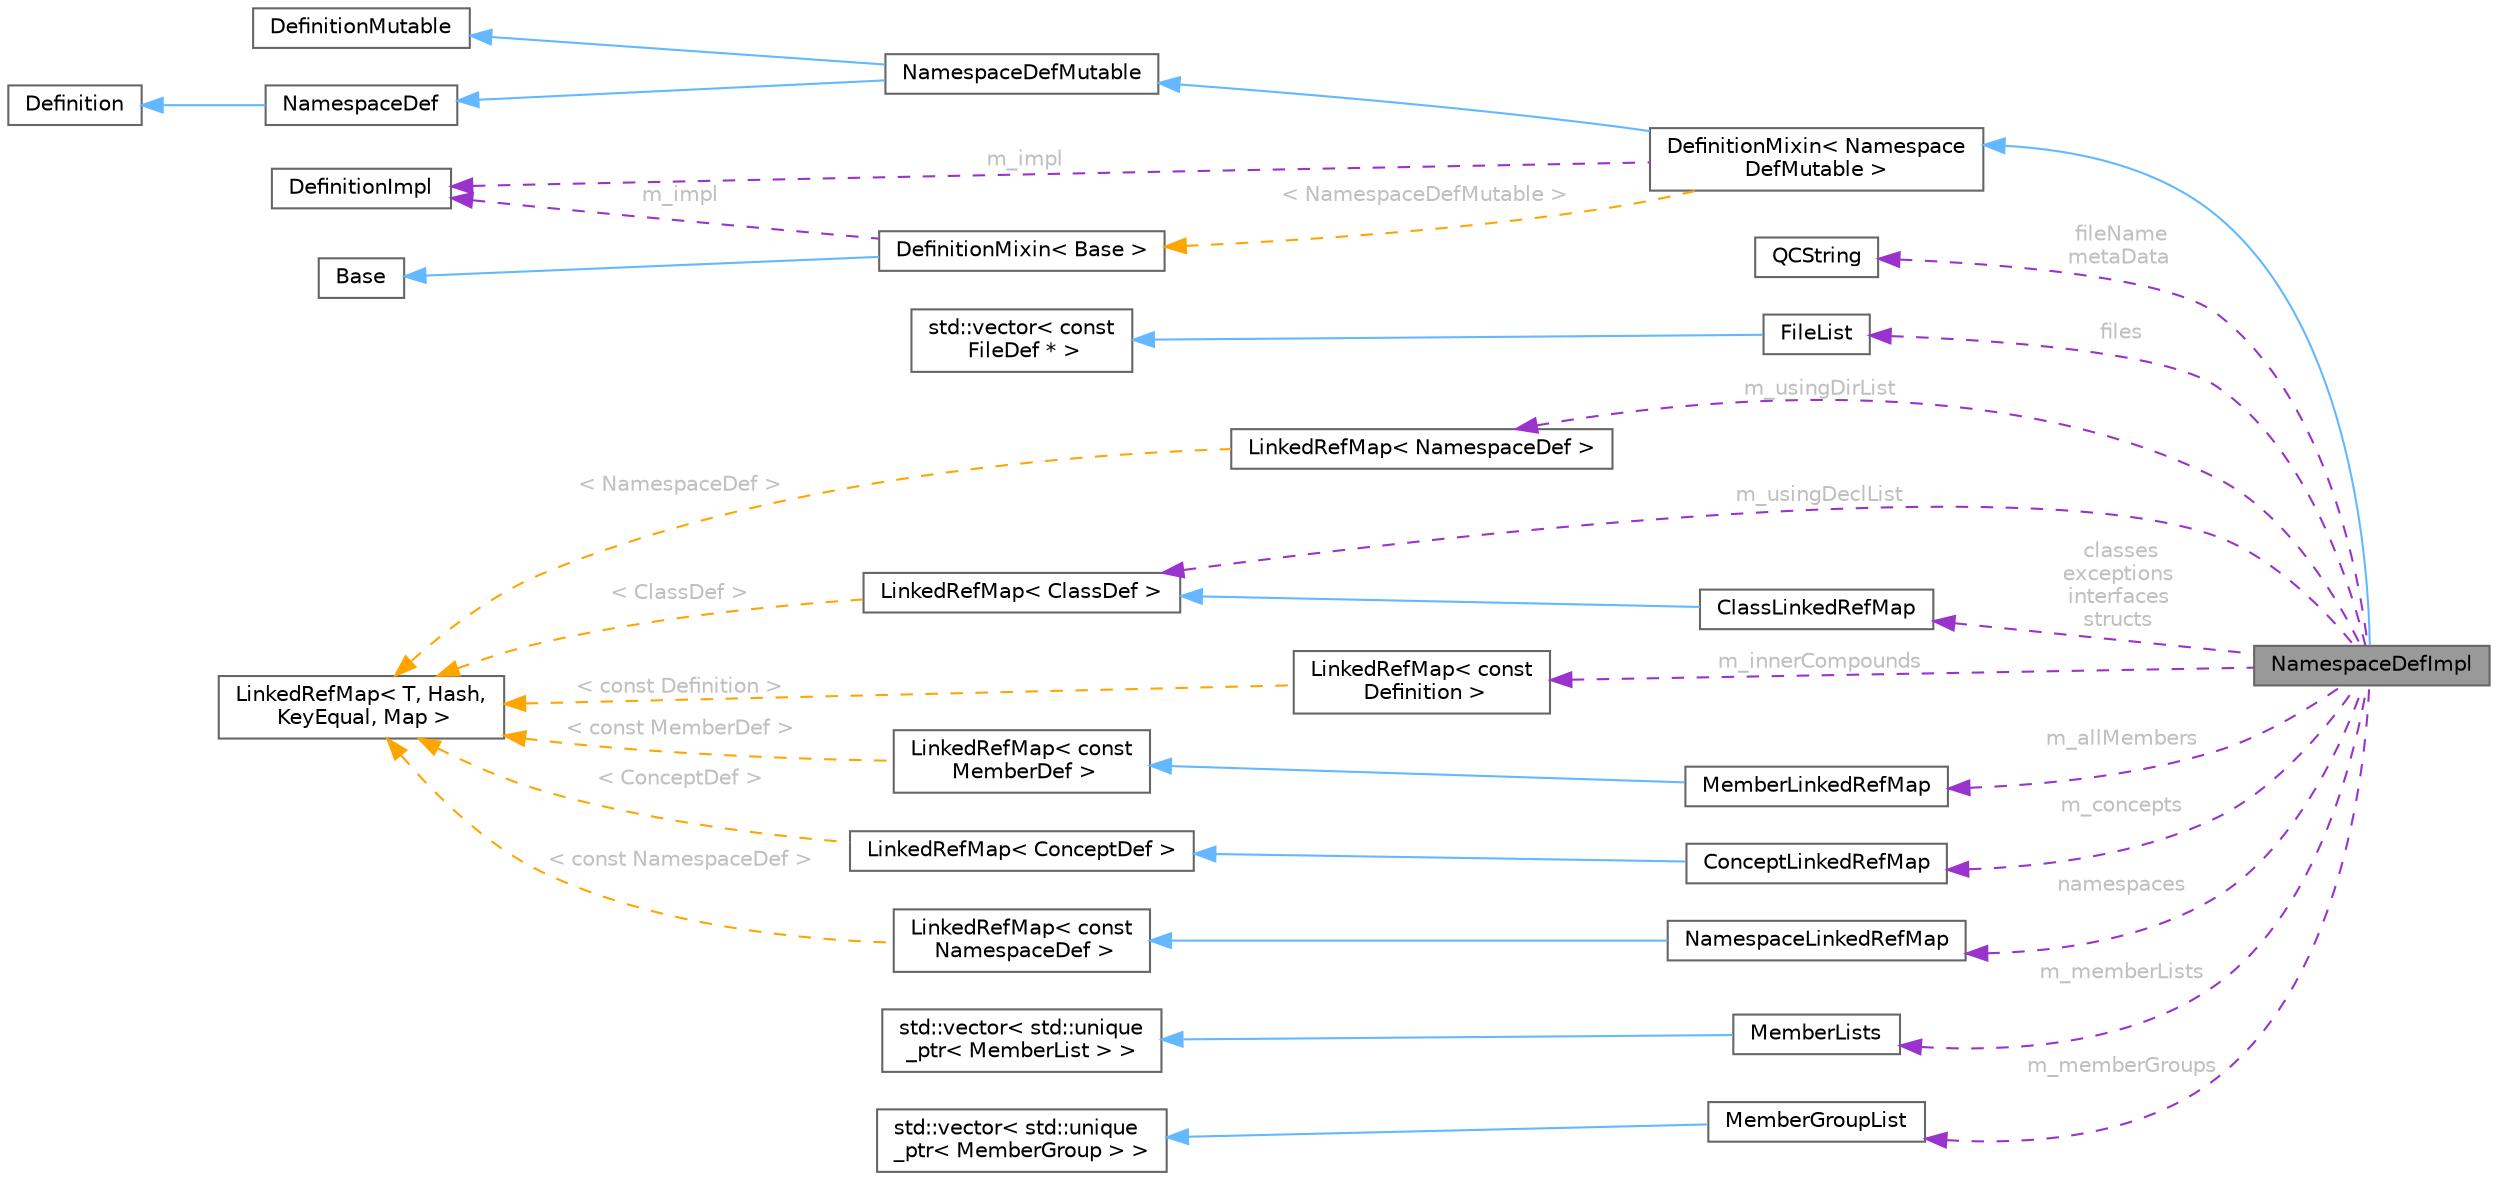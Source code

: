 digraph "NamespaceDefImpl"
{
 // INTERACTIVE_SVG=YES
 // LATEX_PDF_SIZE
  bgcolor="transparent";
  edge [fontname=Helvetica,fontsize=10,labelfontname=Helvetica,labelfontsize=10];
  node [fontname=Helvetica,fontsize=10,shape=box,height=0.2,width=0.4];
  rankdir="LR";
  Node1 [id="Node000001",label="NamespaceDefImpl",height=0.2,width=0.4,color="gray40", fillcolor="grey60", style="filled", fontcolor="black"];
  Node2 -> Node1 [id="edge1_Node000001_Node000002",dir="back",color="steelblue1",style="solid"];
  Node2 [id="Node000002",label="DefinitionMixin\< Namespace\lDefMutable \>",height=0.2,width=0.4,color="gray40", fillcolor="white", style="filled",URL="$dd/d10/class_definition_mixin.html",tooltip=" "];
  Node3 -> Node2 [id="edge2_Node000002_Node000003",dir="back",color="steelblue1",style="solid"];
  Node3 [id="Node000003",label="NamespaceDefMutable",height=0.2,width=0.4,color="gray40", fillcolor="white", style="filled",URL="$dd/dd5/class_namespace_def_mutable.html",tooltip=" "];
  Node4 -> Node3 [id="edge3_Node000003_Node000004",dir="back",color="steelblue1",style="solid"];
  Node4 [id="Node000004",label="DefinitionMutable",height=0.2,width=0.4,color="gray40", fillcolor="white", style="filled",URL="$d0/d46/class_definition_mutable.html",tooltip=" "];
  Node5 -> Node3 [id="edge4_Node000003_Node000005",dir="back",color="steelblue1",style="solid"];
  Node5 [id="Node000005",label="NamespaceDef",height=0.2,width=0.4,color="gray40", fillcolor="white", style="filled",URL="$d0/d07/class_namespace_def.html",tooltip="An abstract interface of a namespace symbol."];
  Node6 -> Node5 [id="edge5_Node000005_Node000006",dir="back",color="steelblue1",style="solid"];
  Node6 [id="Node000006",label="Definition",height=0.2,width=0.4,color="gray40", fillcolor="white", style="filled",URL="$d5/dcc/class_definition.html",tooltip="The common base class of all entity definitions found in the sources."];
  Node7 -> Node2 [id="edge6_Node000002_Node000007",dir="back",color="darkorchid3",style="dashed",label=" m_impl",fontcolor="grey" ];
  Node7 [id="Node000007",label="DefinitionImpl",height=0.2,width=0.4,color="gray40", fillcolor="white", style="filled",URL="$d3/ddf/class_definition_impl.html",tooltip=" "];
  Node8 -> Node2 [id="edge7_Node000002_Node000008",dir="back",color="orange",style="dashed",label=" \< NamespaceDefMutable \>",fontcolor="grey" ];
  Node8 [id="Node000008",label="DefinitionMixin\< Base \>",height=0.2,width=0.4,color="gray40", fillcolor="white", style="filled",URL="$dd/d10/class_definition_mixin.html",tooltip=" "];
  Node9 -> Node8 [id="edge8_Node000008_Node000009",dir="back",color="steelblue1",style="solid"];
  Node9 [id="Node000009",label="Base",height=0.2,width=0.4,color="gray40", fillcolor="white", style="filled"];
  Node7 -> Node8 [id="edge9_Node000008_Node000007",dir="back",color="darkorchid3",style="dashed",label=" m_impl",fontcolor="grey" ];
  Node10 -> Node1 [id="edge10_Node000001_Node000010",dir="back",color="darkorchid3",style="dashed",label=" fileName\nmetaData",fontcolor="grey" ];
  Node10 [id="Node000010",label="QCString",height=0.2,width=0.4,color="gray40", fillcolor="white", style="filled",URL="$d9/d45/class_q_c_string.html",tooltip="This is an alternative implementation of QCString."];
  Node11 -> Node1 [id="edge11_Node000001_Node000011",dir="back",color="darkorchid3",style="dashed",label=" files",fontcolor="grey" ];
  Node11 [id="Node000011",label="FileList",height=0.2,width=0.4,color="gray40", fillcolor="white", style="filled",URL="$d0/d18/class_file_list.html",tooltip=" "];
  Node12 -> Node11 [id="edge12_Node000011_Node000012",dir="back",color="steelblue1",style="solid"];
  Node12 [id="Node000012",label="std::vector\< const\l FileDef * \>",height=0.2,width=0.4,color="gray40", fillcolor="white", style="filled"];
  Node13 -> Node1 [id="edge13_Node000001_Node000013",dir="back",color="darkorchid3",style="dashed",label=" m_usingDirList",fontcolor="grey" ];
  Node13 [id="Node000013",label="LinkedRefMap\< NamespaceDef \>",height=0.2,width=0.4,color="gray40", fillcolor="white", style="filled",URL="$d2/db7/class_linked_ref_map.html",tooltip=" "];
  Node14 -> Node13 [id="edge14_Node000013_Node000014",dir="back",color="orange",style="dashed",label=" \< NamespaceDef \>",fontcolor="grey" ];
  Node14 [id="Node000014",label="LinkedRefMap\< T, Hash,\l KeyEqual, Map \>",height=0.2,width=0.4,color="gray40", fillcolor="white", style="filled",URL="$d2/db7/class_linked_ref_map.html",tooltip="Container class representing a vector of objects with keys."];
  Node15 -> Node1 [id="edge15_Node000001_Node000015",dir="back",color="darkorchid3",style="dashed",label=" m_usingDeclList",fontcolor="grey" ];
  Node15 [id="Node000015",label="LinkedRefMap\< ClassDef \>",height=0.2,width=0.4,color="gray40", fillcolor="white", style="filled",URL="$d2/db7/class_linked_ref_map.html",tooltip=" "];
  Node14 -> Node15 [id="edge16_Node000015_Node000014",dir="back",color="orange",style="dashed",label=" \< ClassDef \>",fontcolor="grey" ];
  Node16 -> Node1 [id="edge17_Node000001_Node000016",dir="back",color="darkorchid3",style="dashed",label=" m_innerCompounds",fontcolor="grey" ];
  Node16 [id="Node000016",label="LinkedRefMap\< const\l Definition \>",height=0.2,width=0.4,color="gray40", fillcolor="white", style="filled",URL="$d2/db7/class_linked_ref_map.html",tooltip=" "];
  Node14 -> Node16 [id="edge18_Node000016_Node000014",dir="back",color="orange",style="dashed",label=" \< const Definition \>",fontcolor="grey" ];
  Node17 -> Node1 [id="edge19_Node000001_Node000017",dir="back",color="darkorchid3",style="dashed",label=" m_allMembers",fontcolor="grey" ];
  Node17 [id="Node000017",label="MemberLinkedRefMap",height=0.2,width=0.4,color="gray40", fillcolor="white", style="filled",URL="$dc/d77/class_member_linked_ref_map.html",tooltip=" "];
  Node18 -> Node17 [id="edge20_Node000017_Node000018",dir="back",color="steelblue1",style="solid"];
  Node18 [id="Node000018",label="LinkedRefMap\< const\l MemberDef \>",height=0.2,width=0.4,color="gray40", fillcolor="white", style="filled",URL="$d2/db7/class_linked_ref_map.html",tooltip=" "];
  Node14 -> Node18 [id="edge21_Node000018_Node000014",dir="back",color="orange",style="dashed",label=" \< const MemberDef \>",fontcolor="grey" ];
  Node19 -> Node1 [id="edge22_Node000001_Node000019",dir="back",color="darkorchid3",style="dashed",label=" m_memberLists",fontcolor="grey" ];
  Node19 [id="Node000019",label="MemberLists",height=0.2,width=0.4,color="gray40", fillcolor="white", style="filled",URL="$dd/d5a/class_member_lists.html",tooltip=" "];
  Node20 -> Node19 [id="edge23_Node000019_Node000020",dir="back",color="steelblue1",style="solid"];
  Node20 [id="Node000020",label="std::vector\< std::unique\l_ptr\< MemberList \> \>",height=0.2,width=0.4,color="gray40", fillcolor="white", style="filled"];
  Node21 -> Node1 [id="edge24_Node000001_Node000021",dir="back",color="darkorchid3",style="dashed",label=" m_memberGroups",fontcolor="grey" ];
  Node21 [id="Node000021",label="MemberGroupList",height=0.2,width=0.4,color="gray40", fillcolor="white", style="filled",URL="$df/d11/class_member_group_list.html",tooltip=" "];
  Node22 -> Node21 [id="edge25_Node000021_Node000022",dir="back",color="steelblue1",style="solid"];
  Node22 [id="Node000022",label="std::vector\< std::unique\l_ptr\< MemberGroup \> \>",height=0.2,width=0.4,color="gray40", fillcolor="white", style="filled"];
  Node23 -> Node1 [id="edge26_Node000001_Node000023",dir="back",color="darkorchid3",style="dashed",label=" classes\nexceptions\ninterfaces\nstructs",fontcolor="grey" ];
  Node23 [id="Node000023",label="ClassLinkedRefMap",height=0.2,width=0.4,color="gray40", fillcolor="white", style="filled",URL="$da/d08/class_class_linked_ref_map.html",tooltip=" "];
  Node15 -> Node23 [id="edge27_Node000023_Node000015",dir="back",color="steelblue1",style="solid"];
  Node24 -> Node1 [id="edge28_Node000001_Node000024",dir="back",color="darkorchid3",style="dashed",label=" m_concepts",fontcolor="grey" ];
  Node24 [id="Node000024",label="ConceptLinkedRefMap",height=0.2,width=0.4,color="gray40", fillcolor="white", style="filled",URL="$d4/daa/class_concept_linked_ref_map.html",tooltip=" "];
  Node25 -> Node24 [id="edge29_Node000024_Node000025",dir="back",color="steelblue1",style="solid"];
  Node25 [id="Node000025",label="LinkedRefMap\< ConceptDef \>",height=0.2,width=0.4,color="gray40", fillcolor="white", style="filled",URL="$d2/db7/class_linked_ref_map.html",tooltip=" "];
  Node14 -> Node25 [id="edge30_Node000025_Node000014",dir="back",color="orange",style="dashed",label=" \< ConceptDef \>",fontcolor="grey" ];
  Node26 -> Node1 [id="edge31_Node000001_Node000026",dir="back",color="darkorchid3",style="dashed",label=" namespaces",fontcolor="grey" ];
  Node26 [id="Node000026",label="NamespaceLinkedRefMap",height=0.2,width=0.4,color="gray40", fillcolor="white", style="filled",URL="$da/df0/class_namespace_linked_ref_map.html",tooltip=" "];
  Node27 -> Node26 [id="edge32_Node000026_Node000027",dir="back",color="steelblue1",style="solid"];
  Node27 [id="Node000027",label="LinkedRefMap\< const\l NamespaceDef \>",height=0.2,width=0.4,color="gray40", fillcolor="white", style="filled",URL="$d2/db7/class_linked_ref_map.html",tooltip=" "];
  Node14 -> Node27 [id="edge33_Node000027_Node000014",dir="back",color="orange",style="dashed",label=" \< const NamespaceDef \>",fontcolor="grey" ];
}
